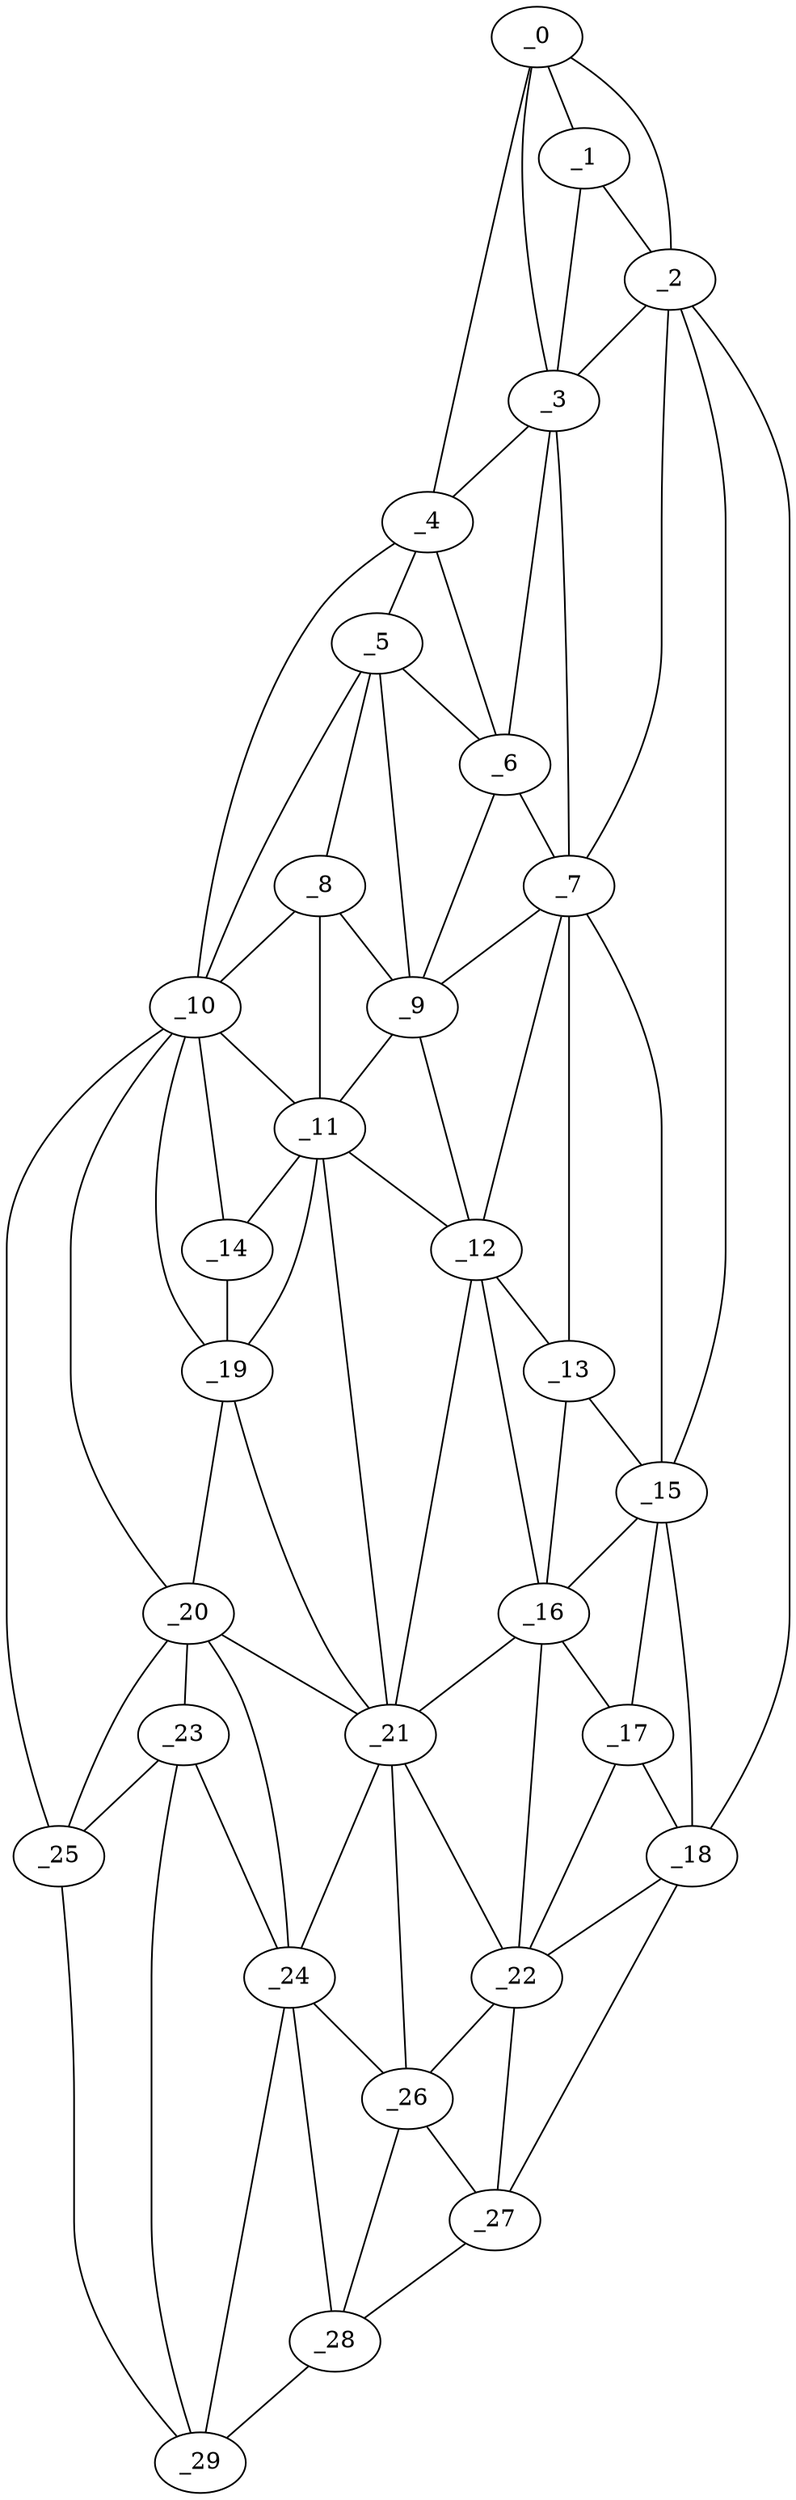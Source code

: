 graph "obj100__345.gxl" {
	_0	 [x=20,
		y=78];
	_1	 [x=27,
		y=74];
	_0 -- _1	 [valence=2];
	_2	 [x=29,
		y=83];
	_0 -- _2	 [valence=1];
	_3	 [x=39,
		y=61];
	_0 -- _3	 [valence=1];
	_4	 [x=45,
		y=46];
	_0 -- _4	 [valence=1];
	_1 -- _2	 [valence=2];
	_1 -- _3	 [valence=1];
	_2 -- _3	 [valence=2];
	_7	 [x=56,
		y=64];
	_2 -- _7	 [valence=1];
	_15	 [x=77,
		y=81];
	_2 -- _15	 [valence=2];
	_18	 [x=85,
		y=81];
	_2 -- _18	 [valence=1];
	_3 -- _4	 [valence=2];
	_6	 [x=54,
		y=59];
	_3 -- _6	 [valence=2];
	_3 -- _7	 [valence=2];
	_5	 [x=52,
		y=46];
	_4 -- _5	 [valence=1];
	_4 -- _6	 [valence=1];
	_10	 [x=67,
		y=34];
	_4 -- _10	 [valence=1];
	_5 -- _6	 [valence=2];
	_8	 [x=58,
		y=44];
	_5 -- _8	 [valence=2];
	_9	 [x=60,
		y=50];
	_5 -- _9	 [valence=2];
	_5 -- _10	 [valence=2];
	_6 -- _7	 [valence=1];
	_6 -- _9	 [valence=1];
	_7 -- _9	 [valence=1];
	_12	 [x=72,
		y=57];
	_7 -- _12	 [valence=2];
	_13	 [x=72,
		y=63];
	_7 -- _13	 [valence=2];
	_7 -- _15	 [valence=2];
	_8 -- _9	 [valence=2];
	_8 -- _10	 [valence=2];
	_11	 [x=72,
		y=52];
	_8 -- _11	 [valence=2];
	_9 -- _11	 [valence=2];
	_9 -- _12	 [valence=2];
	_10 -- _11	 [valence=1];
	_14	 [x=76,
		y=39];
	_10 -- _14	 [valence=2];
	_19	 [x=86,
		y=38];
	_10 -- _19	 [valence=2];
	_20	 [x=93,
		y=36];
	_10 -- _20	 [valence=2];
	_25	 [x=111,
		y=29];
	_10 -- _25	 [valence=1];
	_11 -- _12	 [valence=1];
	_11 -- _14	 [valence=2];
	_11 -- _19	 [valence=1];
	_21	 [x=94,
		y=58];
	_11 -- _21	 [valence=2];
	_12 -- _13	 [valence=1];
	_16	 [x=83,
		y=68];
	_12 -- _16	 [valence=2];
	_12 -- _21	 [valence=2];
	_13 -- _15	 [valence=1];
	_13 -- _16	 [valence=2];
	_14 -- _19	 [valence=1];
	_15 -- _16	 [valence=1];
	_17	 [x=84,
		y=77];
	_15 -- _17	 [valence=2];
	_15 -- _18	 [valence=2];
	_16 -- _17	 [valence=1];
	_16 -- _21	 [valence=2];
	_22	 [x=100,
		y=74];
	_16 -- _22	 [valence=2];
	_17 -- _18	 [valence=1];
	_17 -- _22	 [valence=2];
	_18 -- _22	 [valence=2];
	_27	 [x=120,
		y=72];
	_18 -- _27	 [valence=1];
	_19 -- _20	 [valence=1];
	_19 -- _21	 [valence=2];
	_20 -- _21	 [valence=2];
	_23	 [x=105,
		y=36];
	_20 -- _23	 [valence=2];
	_24	 [x=108,
		y=55];
	_20 -- _24	 [valence=1];
	_20 -- _25	 [valence=2];
	_21 -- _22	 [valence=2];
	_21 -- _24	 [valence=2];
	_26	 [x=112,
		y=65];
	_21 -- _26	 [valence=2];
	_22 -- _26	 [valence=2];
	_22 -- _27	 [valence=2];
	_23 -- _24	 [valence=2];
	_23 -- _25	 [valence=1];
	_29	 [x=124,
		y=43];
	_23 -- _29	 [valence=1];
	_24 -- _26	 [valence=1];
	_28	 [x=122,
		y=62];
	_24 -- _28	 [valence=2];
	_24 -- _29	 [valence=2];
	_25 -- _29	 [valence=1];
	_26 -- _27	 [valence=2];
	_26 -- _28	 [valence=2];
	_27 -- _28	 [valence=1];
	_28 -- _29	 [valence=1];
}
